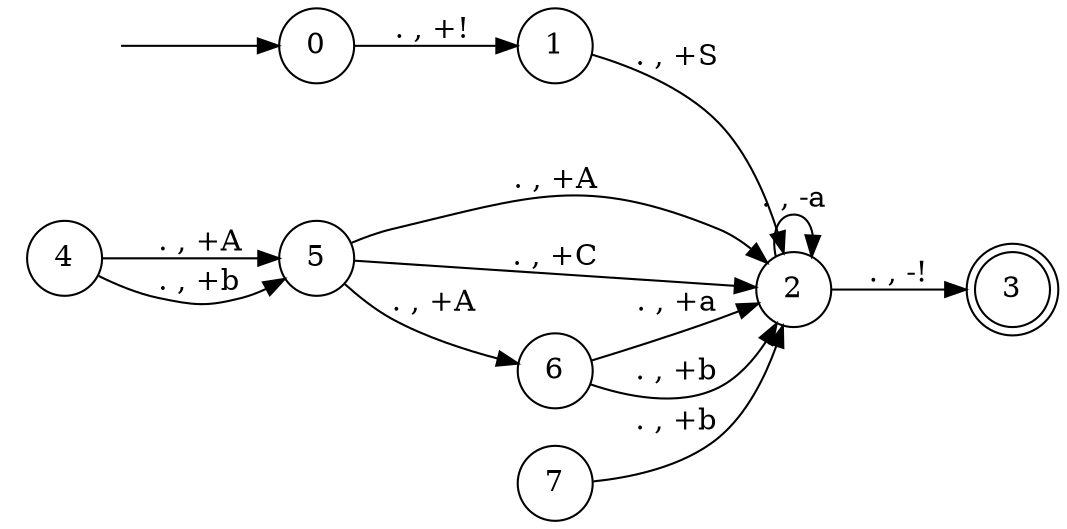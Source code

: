 digraph pda {
rankdir = LR;
hidden [shape = plaintext, label = ""];
node [shape = doublecircle];
3;
node [shape = circle];
hidden -> 0;
0 -> 1 [label = ". , +!"];
1 -> 2 [label = ". , +S"];
2 -> 2 [label = ". , -a"];
2 -> 3 [label = ". , -!"];
4 -> 5 [label = ". , +A"];
4 -> 5 [label = ". , +b"];
5 -> 2 [label = ". , +A"];
5 -> 2 [label = ". , +C"];
5 -> 6 [label = ". , +A"];
6 -> 2 [label = ". , +a"];
6 -> 2 [label = ". , +b"];
7 -> 2 [label = ". , +b"];
}
